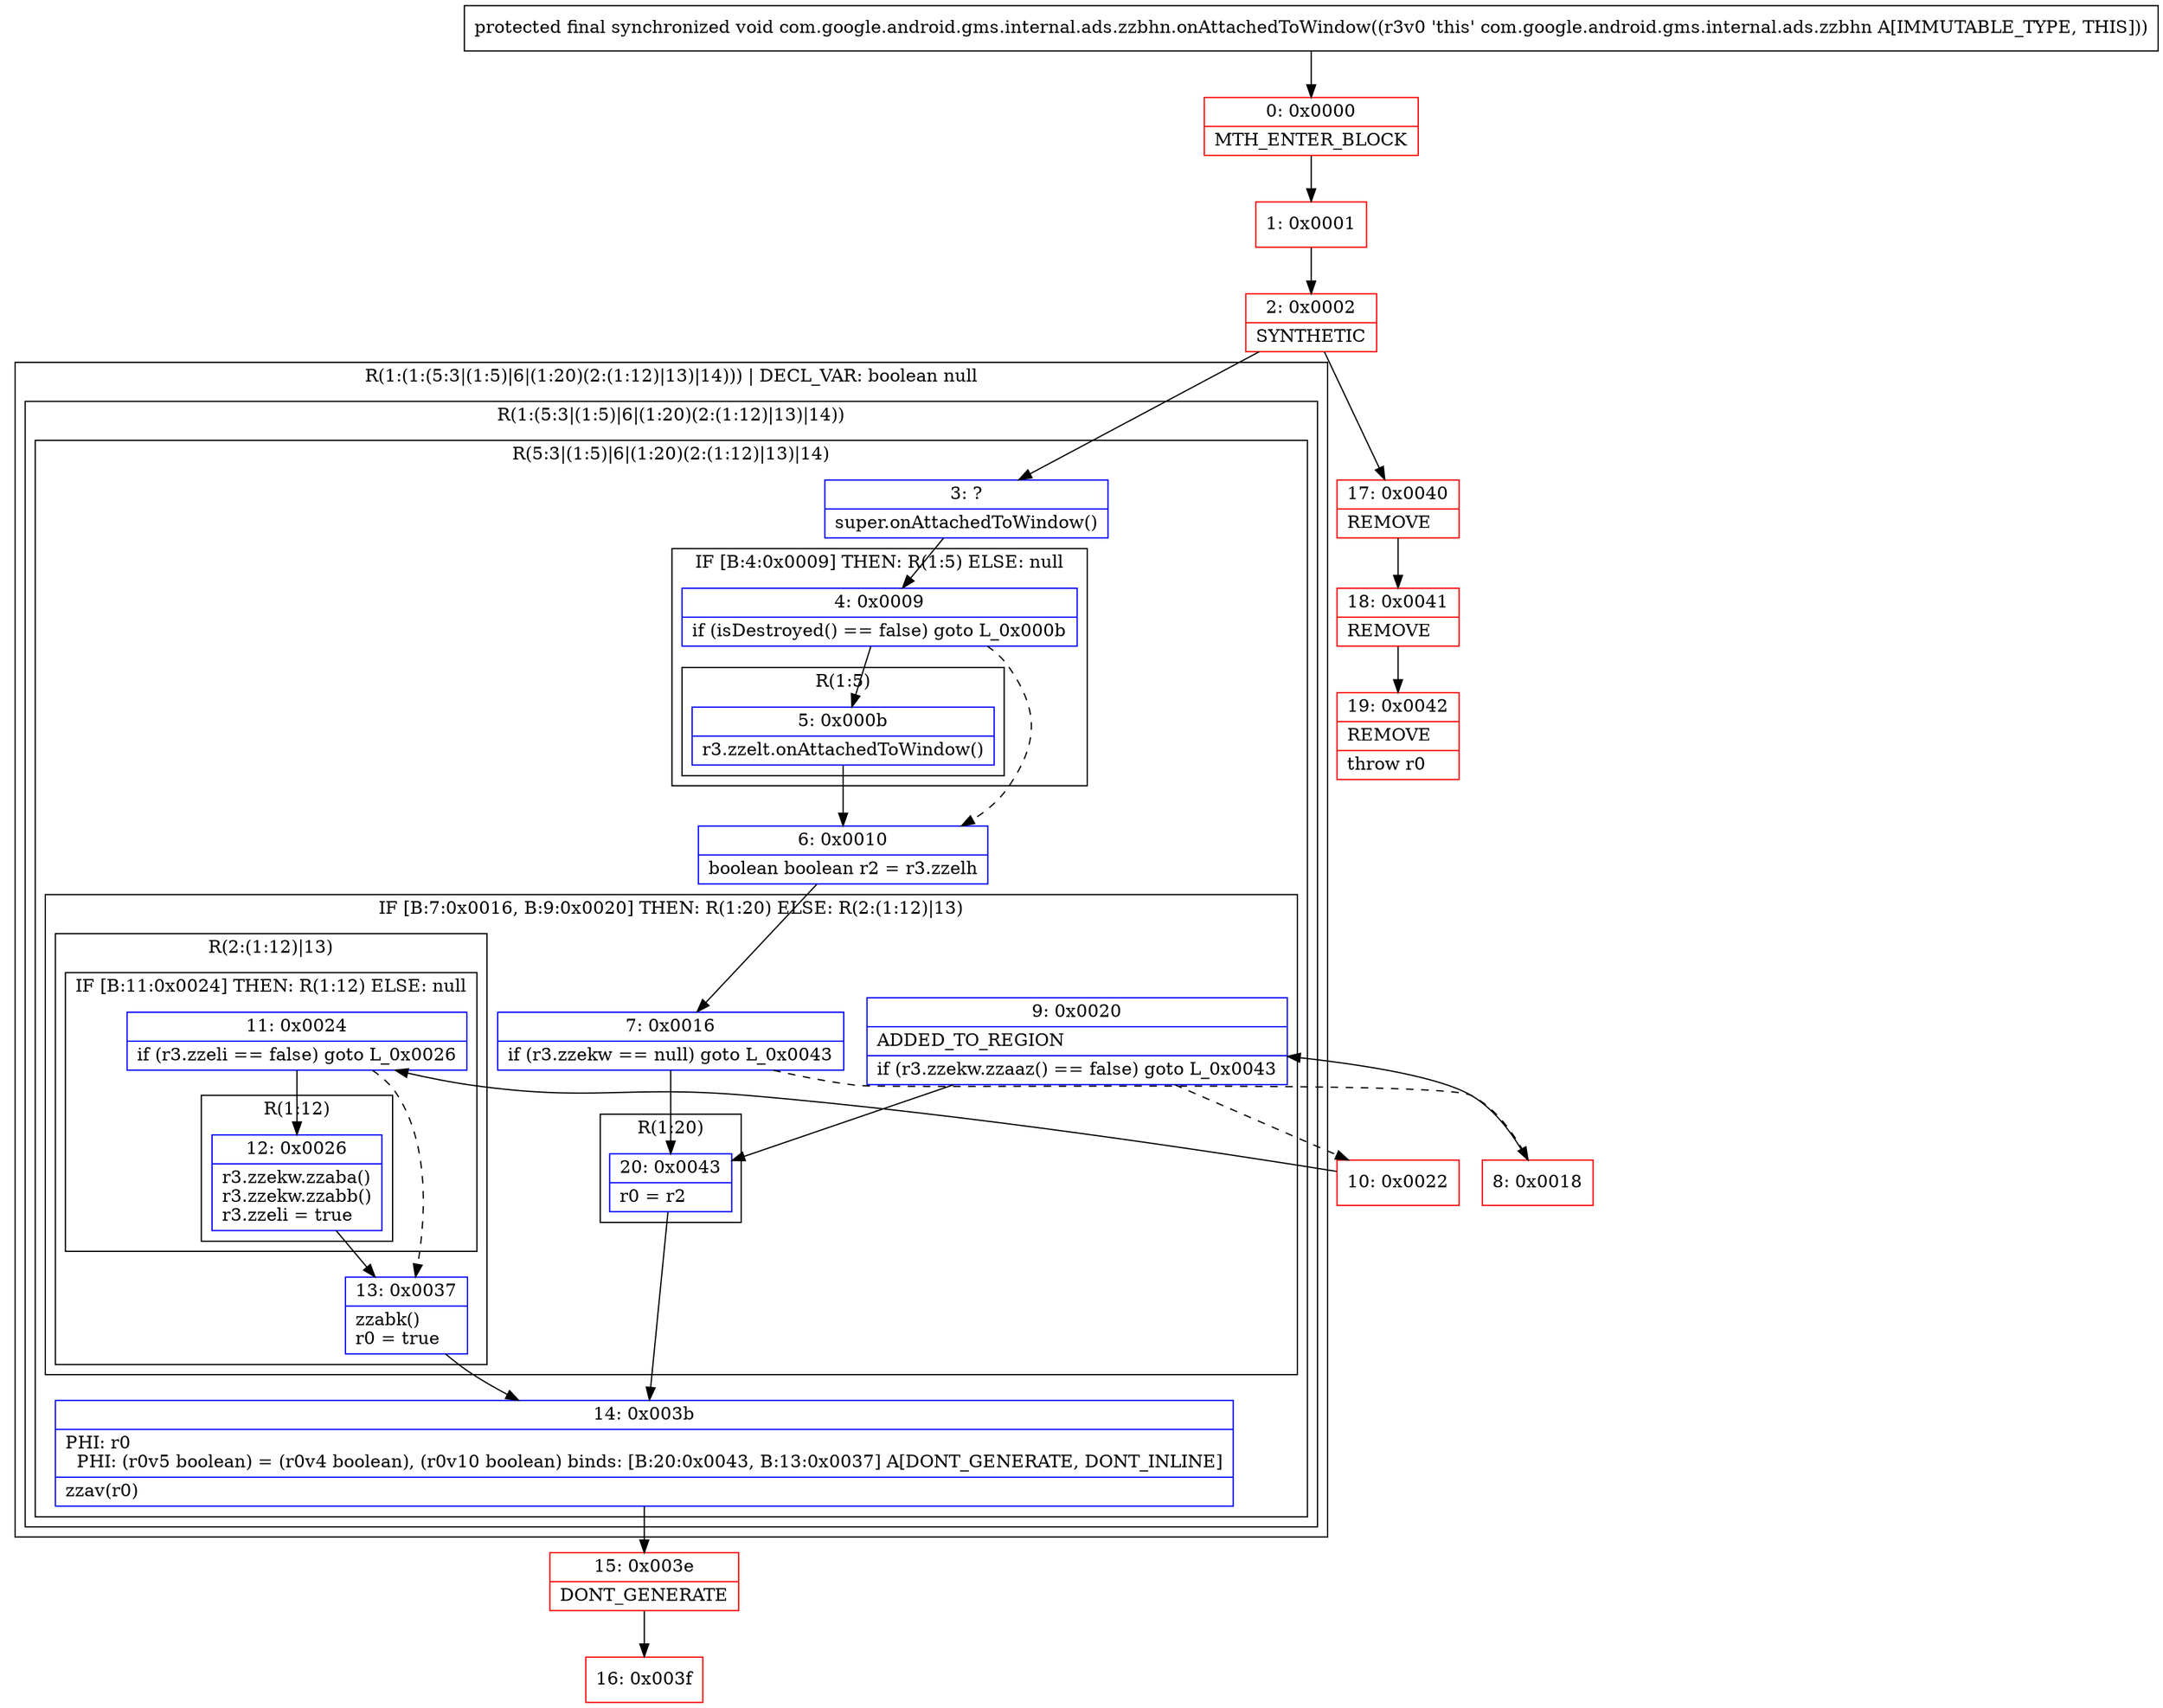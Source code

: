 digraph "CFG forcom.google.android.gms.internal.ads.zzbhn.onAttachedToWindow()V" {
subgraph cluster_Region_253819068 {
label = "R(1:(1:(5:3|(1:5)|6|(1:20)(2:(1:12)|13)|14))) | DECL_VAR: boolean null\l";
node [shape=record,color=blue];
subgraph cluster_Region_632975793 {
label = "R(1:(5:3|(1:5)|6|(1:20)(2:(1:12)|13)|14))";
node [shape=record,color=blue];
subgraph cluster_Region_1607029846 {
label = "R(5:3|(1:5)|6|(1:20)(2:(1:12)|13)|14)";
node [shape=record,color=blue];
Node_3 [shape=record,label="{3\:\ ?|super.onAttachedToWindow()\l}"];
subgraph cluster_IfRegion_844408216 {
label = "IF [B:4:0x0009] THEN: R(1:5) ELSE: null";
node [shape=record,color=blue];
Node_4 [shape=record,label="{4\:\ 0x0009|if (isDestroyed() == false) goto L_0x000b\l}"];
subgraph cluster_Region_1266804259 {
label = "R(1:5)";
node [shape=record,color=blue];
Node_5 [shape=record,label="{5\:\ 0x000b|r3.zzelt.onAttachedToWindow()\l}"];
}
}
Node_6 [shape=record,label="{6\:\ 0x0010|boolean boolean r2 = r3.zzelh\l}"];
subgraph cluster_IfRegion_1131152119 {
label = "IF [B:7:0x0016, B:9:0x0020] THEN: R(1:20) ELSE: R(2:(1:12)|13)";
node [shape=record,color=blue];
Node_7 [shape=record,label="{7\:\ 0x0016|if (r3.zzekw == null) goto L_0x0043\l}"];
Node_9 [shape=record,label="{9\:\ 0x0020|ADDED_TO_REGION\l|if (r3.zzekw.zzaaz() == false) goto L_0x0043\l}"];
subgraph cluster_Region_1955149657 {
label = "R(1:20)";
node [shape=record,color=blue];
Node_20 [shape=record,label="{20\:\ 0x0043|r0 = r2\l}"];
}
subgraph cluster_Region_786769145 {
label = "R(2:(1:12)|13)";
node [shape=record,color=blue];
subgraph cluster_IfRegion_900584658 {
label = "IF [B:11:0x0024] THEN: R(1:12) ELSE: null";
node [shape=record,color=blue];
Node_11 [shape=record,label="{11\:\ 0x0024|if (r3.zzeli == false) goto L_0x0026\l}"];
subgraph cluster_Region_583192474 {
label = "R(1:12)";
node [shape=record,color=blue];
Node_12 [shape=record,label="{12\:\ 0x0026|r3.zzekw.zzaba()\lr3.zzekw.zzabb()\lr3.zzeli = true\l}"];
}
}
Node_13 [shape=record,label="{13\:\ 0x0037|zzabk()\lr0 = true\l}"];
}
}
Node_14 [shape=record,label="{14\:\ 0x003b|PHI: r0 \l  PHI: (r0v5 boolean) = (r0v4 boolean), (r0v10 boolean) binds: [B:20:0x0043, B:13:0x0037] A[DONT_GENERATE, DONT_INLINE]\l|zzav(r0)\l}"];
}
}
}
Node_0 [shape=record,color=red,label="{0\:\ 0x0000|MTH_ENTER_BLOCK\l}"];
Node_1 [shape=record,color=red,label="{1\:\ 0x0001}"];
Node_2 [shape=record,color=red,label="{2\:\ 0x0002|SYNTHETIC\l}"];
Node_8 [shape=record,color=red,label="{8\:\ 0x0018}"];
Node_10 [shape=record,color=red,label="{10\:\ 0x0022}"];
Node_15 [shape=record,color=red,label="{15\:\ 0x003e|DONT_GENERATE\l}"];
Node_16 [shape=record,color=red,label="{16\:\ 0x003f}"];
Node_17 [shape=record,color=red,label="{17\:\ 0x0040|REMOVE\l}"];
Node_18 [shape=record,color=red,label="{18\:\ 0x0041|REMOVE\l}"];
Node_19 [shape=record,color=red,label="{19\:\ 0x0042|REMOVE\l|throw r0\l}"];
MethodNode[shape=record,label="{protected final synchronized void com.google.android.gms.internal.ads.zzbhn.onAttachedToWindow((r3v0 'this' com.google.android.gms.internal.ads.zzbhn A[IMMUTABLE_TYPE, THIS])) }"];
MethodNode -> Node_0;
Node_3 -> Node_4;
Node_4 -> Node_5;
Node_4 -> Node_6[style=dashed];
Node_5 -> Node_6;
Node_6 -> Node_7;
Node_7 -> Node_8[style=dashed];
Node_7 -> Node_20;
Node_9 -> Node_10[style=dashed];
Node_9 -> Node_20;
Node_20 -> Node_14;
Node_11 -> Node_12;
Node_11 -> Node_13[style=dashed];
Node_12 -> Node_13;
Node_13 -> Node_14;
Node_14 -> Node_15;
Node_0 -> Node_1;
Node_1 -> Node_2;
Node_2 -> Node_3;
Node_2 -> Node_17;
Node_8 -> Node_9;
Node_10 -> Node_11;
Node_15 -> Node_16;
Node_17 -> Node_18;
Node_18 -> Node_19;
}


